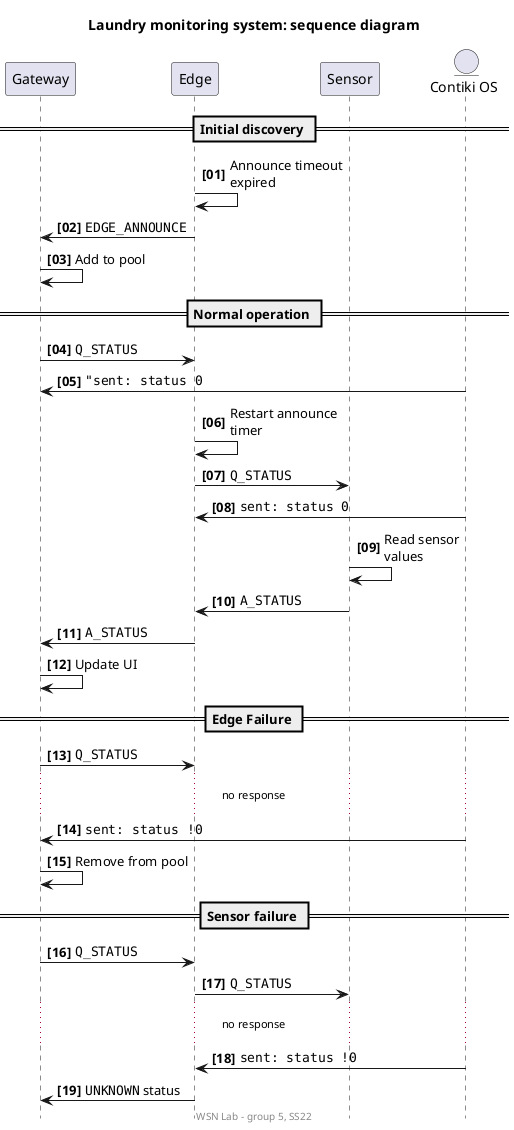 @startuml seq

title Laundry monitoring system: sequence diagram
footer WSN Lab – group 5, SS22

hide footbox
autonumber "<b>[00]</b>"
skinparam shadowing false
skinparam maxMessageSize 120

participant "Gateway" as g
participant "Edge" as e
participant "Sensor" as s
entity "Contiki OS" as c

== Initial discovery ==
e -> e: Announce timeout expired
g <- e: ""EDGE_ANNOUNCE""
g -> g: Add to pool

== Normal operation ==
g -> e: ""Q_STATUS""
g <- c: """sent: status 0""
e -> e: Restart announce timer
e -> s: ""Q_STATUS""
e <- c: ""sent: status 0""
s -> s: Read sensor\nvalues
e <- s: ""A_STATUS""
g <- e: ""A_STATUS""
g -> g: Update UI

== Edge Failure ==
g -> e: ""Q_STATUS""
... no response ...
g <- c: ""sent: status !0""
g -> g: Remove from pool

== Sensor failure ==
g -> e: ""Q_STATUS""
e -> s: ""Q_STATUS""
... no response ...
e <- c: ""sent: status !0""
g <- e: ""UNKNOWN"" status

@enduml
